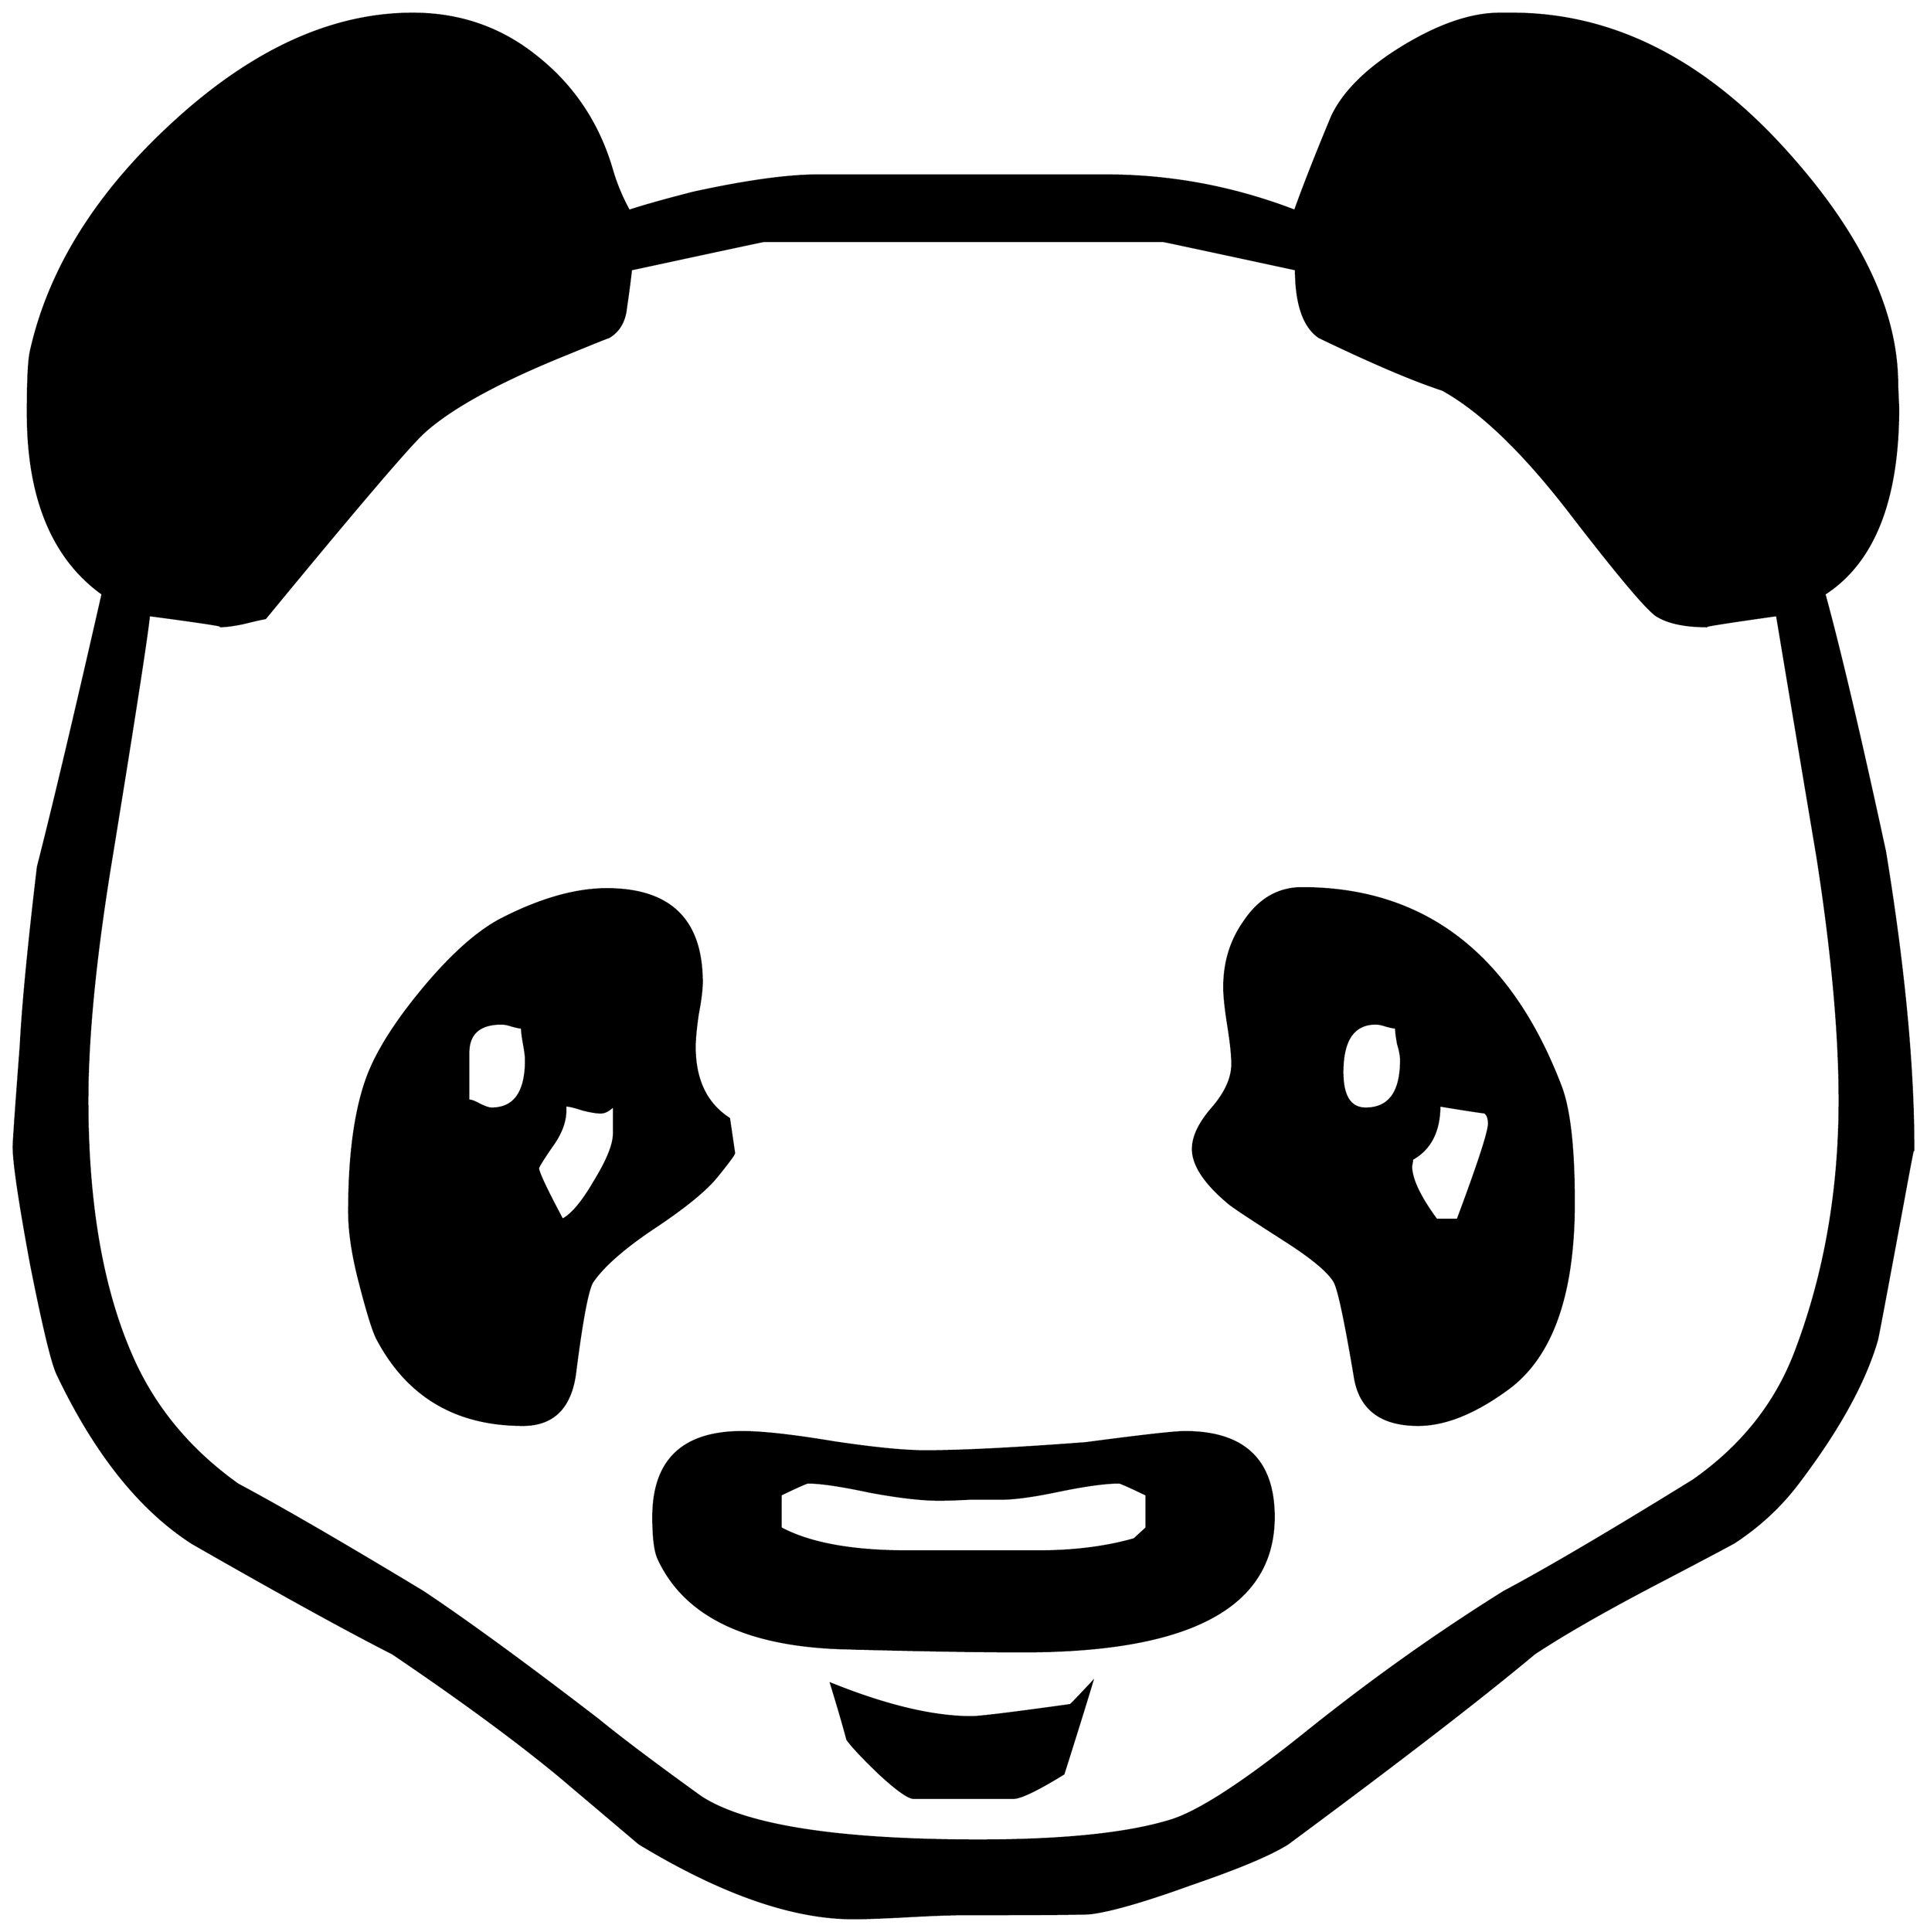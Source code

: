 


\begin{tikzpicture}[y=0.80pt, x=0.80pt, yscale=-1.0, xscale=1.0, inner sep=0pt, outer sep=0pt]
\begin{scope}[shift={(100.0,1715.0)},nonzero rule]
  \path[draw=.,fill=.,line width=1.600pt] (1962.0,-410.0) ..
    controls (1962.0,-412.0) and (1959.667,-400.333) ..
    (1955.0,-375.0) .. controls (1936.333,-274.333) and
    (1926.667,-223.0) .. (1926.0,-221.0) .. controls
    (1914.0,-179.667) and (1888.333,-133.0) .. (1849.0,-81.0) ..
    controls (1831.667,-57.667) and (1810.333,-37.667) .. (1785.0,-21.0)
    .. controls (1781.667,-19.0) and (1759.667,-7.333) ..
    (1719.0,14.0) .. controls (1662.333,43.333) and (1618.333,68.333) ..
    (1587.0,89.0) .. controls (1534.333,133.0) and (1453.0,195.667)
    .. (1343.0,277.0) .. controls (1326.333,287.667) and
    (1294.667,301.0) .. (1248.0,317.0) .. controls (1202.0,333.667)
    and (1168.667,343.333) .. (1148.0,346.0) .. controls
    (1142.667,346.667) and (1100.667,347.0) .. (1022.0,347.0) ..
    controls (1010.0,347.0) and (991.667,347.667) .. (967.0,349.0)
    .. controls (943.0,350.333) and (925.0,351.0) .. (913.0,351.0)
    .. controls (853.0,351.0) and (782.333,326.333) .. (701.0,277.0)
    .. controls (683.667,262.333) and (657.667,240.333) .. (623.0,211.0)
    .. controls (580.333,175.667) and (525.0,135.0) .. (457.0,89.0)
    .. controls (412.333,66.333) and (346.333,30.0) .. (259.0,-20.0)
    .. controls (207.0,-53.333) and (162.333,-109.333) ..
    (125.0,-188.0) .. controls (119.667,-200.0) and (111.0,-236.333)
    .. (99.0,-297.0) .. controls (87.667,-358.333) and (82.0,-396.667)
    .. (82.0,-412.0) .. controls (82.0,-417.333) and (84.333,-450.667)
    .. (89.0,-512.0) .. controls (91.0,-551.333) and (96.667,-610.333)
    .. (106.0,-689.0) .. controls (121.333,-749.0) and
    (142.667,-839.0) .. (170.0,-959.0) .. controls (120.667,-994.333)
    and (96.0,-1054.0) .. (96.0,-1138.0) .. controls
    (96.0,-1170.0) and (97.0,-1190.333) .. (99.0,-1199.0) ..
    controls (117.0,-1279.667) and (163.667,-1354.667) ..
    (239.0,-1424.0) .. controls (317.667,-1496.667) and
    (397.0,-1533.0) .. (477.0,-1533.0) .. controls
    (523.667,-1533.0) and (564.667,-1518.667) .. (600.0,-1490.0) ..
    controls (636.0,-1461.333) and (660.667,-1424.333) ..
    (674.0,-1379.0) .. controls (678.0,-1365.0) and
    (683.667,-1351.333) .. (691.0,-1338.0) .. controls
    (705.0,-1342.667) and (726.333,-1348.667) .. (755.0,-1356.0) ..
    controls (807.0,-1367.333) and (848.0,-1373.0) ..
    (878.0,-1373.0) -- (1163.0,-1373.0) .. controls
    (1227.0,-1373.0) and (1289.333,-1361.333) .. (1350.0,-1338.0) ..
    controls (1359.333,-1364.0) and (1371.667,-1395.333) ..
    (1387.0,-1432.0) .. controls (1399.0,-1456.667) and
    (1422.667,-1479.667) .. (1458.0,-1501.0) .. controls
    (1493.333,-1522.333) and (1525.0,-1533.0) .. (1553.0,-1533.0) --
    (1567.0,-1533.0) .. controls (1664.333,-1532.333) and
    (1753.333,-1487.667) .. (1834.0,-1399.0) .. controls
    (1908.667,-1317.0) and (1946.0,-1239.333) .. (1946.0,-1166.0) --
    (1947.0,-1143.0) .. controls (1947.0,-1051.667) and
    (1922.667,-990.333) .. (1874.0,-959.0) .. controls
    (1889.333,-903.0) and (1909.333,-818.0) .. (1934.0,-704.0) ..
    controls (1952.667,-590.0) and (1962.0,-492.0) ..
    (1962.0,-410.0) -- cycle(1889.0,-458.0) .. controls
    (1889.0,-524.667) and (1881.667,-605.0) .. (1867.0,-699.0) ..
    controls (1853.667,-778.333) and (1840.333,-858.0) ..
    (1827.0,-938.0) .. controls (1775.0,-930.667) and
    (1752.0,-927.0) .. (1758.0,-927.0) .. controls
    (1736.667,-927.0) and (1720.333,-930.333) .. (1709.0,-937.0) ..
    controls (1700.333,-941.667) and (1672.333,-974.667) ..
    (1625.0,-1036.0) .. controls (1577.667,-1098.0) and
    (1534.667,-1139.667) .. (1496.0,-1161.0) .. controls
    (1467.333,-1170.333) and (1426.667,-1187.667) .. (1374.0,-1213.0) ..
    controls (1359.333,-1223.0) and (1351.667,-1244.0) ..
    (1351.0,-1276.0) -- (1351.0,-1280.0) .. controls
    (1264.333,-1298.667) and (1220.667,-1308.0) .. (1220.0,-1308.0) --
    (824.0,-1308.0) .. controls (823.333,-1308.0) and
    (779.667,-1298.667) .. (693.0,-1280.0) .. controls
    (691.667,-1268.0) and (690.0,-1255.333) .. (688.0,-1242.0) ..
    controls (686.667,-1228.667) and (681.0,-1219.0) ..
    (671.0,-1213.0) .. controls (670.333,-1213.0) and
    (657.0,-1207.667) .. (631.0,-1197.0) .. controls
    (563.0,-1169.667) and (515.333,-1143.667) .. (488.0,-1119.0) ..
    controls (473.333,-1105.667) and (421.0,-1044.333) ..
    (331.0,-935.0) .. controls (327.0,-934.333) and (319.667,-932.667)
    .. (309.0,-930.0) .. controls (299.0,-928.0) and
    (291.333,-927.0) .. (286.0,-927.0) .. controls (294.667,-927.0)
    and (271.333,-930.667) .. (216.0,-938.0) .. controls
    (214.0,-918.0) and (201.667,-838.333) .. (179.0,-699.0) ..
    controls (163.0,-602.333) and (155.0,-522.0) .. (155.0,-458.0)
    .. controls (155.0,-356.667) and (169.333,-273.0) ..
    (198.0,-207.0) .. controls (220.0,-155.667) and (255.333,-112.667)
    .. (304.0,-78.0) .. controls (345.333,-56.0) and (406.333,-20.667)
    .. (487.0,28.0) .. controls (531.0,57.333) and (589.0,99.667) ..
    (661.0,155.0) .. controls (683.0,173.0) and (716.667,198.333) ..
    (762.0,231.0) .. controls (806.0,259.667) and (897.667,274.0) ..
    (1037.0,274.0) .. controls (1121.667,274.0) and (1185.333,267.333)
    .. (1228.0,254.0) .. controls (1255.333,245.333) and
    (1299.0,217.0) .. (1359.0,169.0) .. controls (1423.667,117.0)
    and (1489.667,70.0) .. (1557.0,28.0) .. controls (1599.667,5.333)
    and (1662.0,-31.333) .. (1744.0,-82.0) .. controls
    (1792.667,-116.0) and (1826.667,-159.0) .. (1846.0,-211.0) ..
    controls (1874.667,-287.0) and (1889.0,-369.333) ..
    (1889.0,-458.0) -- cycle(1626.0,-357.0) .. controls
    (1626.0,-266.333) and (1604.333,-205.0) .. (1561.0,-173.0) ..
    controls (1528.333,-149.0) and (1498.667,-137.0) ..
    (1472.0,-137.0) .. controls (1434.667,-137.0) and
    (1413.667,-153.333) .. (1409.0,-186.0) .. controls
    (1399.667,-241.333) and (1393.0,-272.333) .. (1389.0,-279.0) ..
    controls (1383.0,-289.0) and (1367.0,-302.333) ..
    (1341.0,-319.0) .. controls (1307.667,-340.333) and
    (1289.0,-352.667) .. (1285.0,-356.0) .. controls
    (1261.0,-376.0) and (1249.0,-394.0) .. (1249.0,-410.0) ..
    controls (1249.0,-422.0) and (1255.333,-435.333) ..
    (1268.0,-450.0) .. controls (1281.333,-465.333) and
    (1288.0,-480.0) .. (1288.0,-494.0) .. controls
    (1288.0,-502.667) and (1286.667,-515.333) .. (1284.0,-532.0) ..
    controls (1281.333,-548.667) and (1280.0,-561.333) ..
    (1280.0,-570.0) .. controls (1280.0,-594.667) and
    (1286.667,-616.333) .. (1300.0,-635.0) .. controls
    (1314.667,-657.0) and (1333.667,-668.0) .. (1357.0,-668.0) ..
    controls (1477.667,-668.0) and (1563.0,-602.667) ..
    (1613.0,-472.0) .. controls (1621.667,-449.333) and
    (1626.0,-411.0) .. (1626.0,-357.0) -- cycle(1329.0,-46.0) ..
    controls (1329.0,42.667) and (1246.333,87.0) .. (1081.0,87.0) ..
    controls (1035.667,87.0) and (976.667,86.0) .. (904.0,84.0) ..
    controls (807.333,81.333) and (746.0,51.667) .. (720.0,-5.0) ..
    controls (716.667,-12.333) and (715.0,-26.0) .. (715.0,-46.0) ..
    controls (715.0,-102.0) and (744.333,-130.0) .. (803.0,-130.0)
    .. controls (823.0,-130.0) and (853.0,-126.667) ..
    (893.0,-120.0) .. controls (933.0,-114.0) and (963.333,-111.0)
    .. (984.0,-111.0) .. controls (1019.333,-111.0) and
    (1072.333,-113.667) .. (1143.0,-119.0) .. controls
    (1198.333,-126.333) and (1231.0,-130.0) .. (1241.0,-130.0) ..
    controls (1299.667,-130.0) and (1329.0,-102.0) ..
    (1329.0,-46.0) -- cycle(795.0,-406.0) .. controls
    (795.0,-404.667) and (789.333,-397.0) .. (778.0,-383.0) ..
    controls (766.667,-369.0) and (745.333,-351.667) .. (714.0,-331.0)
    .. controls (685.333,-311.667) and (665.667,-294.333) ..
    (655.0,-279.0) .. controls (650.333,-272.333) and (644.667,-243.0)
    .. (638.0,-191.0) .. controls (634.0,-155.0) and
    (616.667,-137.0) .. (586.0,-137.0) .. controls (520.0,-137.0)
    and (472.0,-165.333) .. (442.0,-222.0) .. controls
    (438.0,-229.333) and (432.0,-248.667) .. (424.0,-280.0) ..
    controls (417.333,-306.0) and (414.0,-328.667) .. (414.0,-348.0)
    .. controls (414.0,-400.667) and (419.333,-443.0) ..
    (430.0,-475.0) .. controls (438.667,-501.667) and (457.667,-532.667)
    .. (487.0,-568.0) .. controls (516.333,-603.333) and
    (543.333,-627.0) .. (568.0,-639.0) .. controls (605.333,-657.667)
    and (639.0,-667.0) .. (669.0,-667.0) .. controls
    (731.667,-667.0) and (763.0,-636.333) .. (763.0,-575.0) ..
    controls (763.0,-567.667) and (761.667,-557.0) .. (759.0,-543.0)
    .. controls (757.0,-529.0) and (756.0,-518.333) ..
    (756.0,-511.0) .. controls (756.0,-478.333) and (767.333,-454.667)
    .. (790.0,-440.0) .. controls (793.333,-417.333) and
    (795.0,-406.0) .. (795.0,-406.0) -- cycle(1149.0,118.0) ..
    controls (1143.0,138.0) and (1133.667,168.0) .. (1121.0,208.0)
    .. controls (1095.0,224.0) and (1078.333,232.0) ..
    (1071.0,232.0) -- (973.0,232.0) .. controls (967.667,232.0)
    and (956.333,224.0) .. (939.0,208.0) .. controls (922.333,192.0)
    and (911.667,180.667) .. (907.0,174.0) .. controls (903.667,161.333)
    and (898.333,143.0) .. (891.0,119.0) .. controls (945.667,141.0)
    and (992.0,152.0) .. (1030.0,152.0) .. controls
    (1038.0,152.0) and (1070.667,148.0) .. (1128.0,140.0) ..
    controls (1132.667,135.333) and (1139.667,128.0) .. (1149.0,118.0)
    -- cycle(1455.0,-498.0) .. controls (1455.0,-502.0) and
    (1454.0,-507.333) .. (1452.0,-514.0) .. controls
    (1450.667,-521.333) and (1450.0,-526.667) .. (1450.0,-530.0) ..
    controls (1448.0,-530.0) and (1444.667,-530.667) ..
    (1440.0,-532.0) .. controls (1436.0,-533.333) and
    (1432.667,-534.0) .. (1430.0,-534.0) .. controls
    (1408.0,-534.0) and (1397.0,-518.0) .. (1397.0,-486.0) ..
    controls (1397.0,-462.0) and (1404.667,-450.0) ..
    (1420.0,-450.0) .. controls (1443.333,-450.0) and
    (1455.0,-466.0) .. (1455.0,-498.0) -- cycle(1542.0,-435.0)
    .. controls (1542.0,-440.333) and (1540.667,-444.0) ..
    (1538.0,-446.0) .. controls (1528.0,-447.333) and
    (1513.0,-449.667) .. (1493.0,-453.0) .. controls
    (1493.0,-427.667) and (1484.0,-410.0) .. (1466.0,-400.0) ..
    controls (1466.0,-398.667) and (1465.667,-396.333) ..
    (1465.0,-393.0) .. controls (1465.0,-380.333) and
    (1473.333,-362.667) .. (1490.0,-340.0) -- (1511.0,-340.0) ..
    controls (1531.667,-395.333) and (1542.0,-427.0) ..
    (1542.0,-435.0) -- cycle(1203.0,-35.0) -- (1203.0,-68.0) ..
    controls (1186.333,-76.0) and (1177.333,-80.0) .. (1176.0,-80.0)
    .. controls (1162.667,-80.0) and (1143.0,-77.333) ..
    (1117.0,-72.0) .. controls (1091.667,-66.667) and (1072.333,-64.0)
    .. (1059.0,-64.0) .. controls (1052.333,-64.0) and
    (1042.0,-64.0) .. (1028.0,-64.0) .. controls (1014.667,-63.333)
    and (1004.667,-63.0) .. (998.0,-63.0) .. controls
    (980.667,-63.0) and (957.667,-65.667) .. (929.0,-71.0) .. controls
    (901.0,-77.0) and (880.667,-80.0) .. (868.0,-80.0) .. controls
    (866.667,-80.0) and (857.667,-76.0) .. (841.0,-68.0) --
    (841.0,-35.0) .. controls (869.667,-19.667) and (911.333,-12.0) ..
    (966.0,-12.0) -- (1096.0,-12.0) .. controls (1131.333,-12.0)
    and (1163.0,-16.0) .. (1191.0,-24.0) -- (1203.0,-35.0) --
    cycle(589.0,-498.0) .. controls (589.0,-501.333) and
    (588.333,-506.667) .. (587.0,-514.0) .. controls (585.667,-521.333)
    and (585.0,-526.667) .. (585.0,-530.0) .. controls
    (583.0,-530.0) and (579.667,-530.667) .. (575.0,-532.0) ..
    controls (571.0,-533.333) and (567.667,-534.0) .. (565.0,-534.0)
    .. controls (543.0,-534.0) and (532.0,-524.333) ..
    (532.0,-505.0) -- (532.0,-458.0) .. controls (534.667,-458.0)
    and (538.333,-456.667) .. (543.0,-454.0) .. controls
    (548.333,-451.333) and (552.333,-450.0) .. (555.0,-450.0) ..
    controls (577.667,-450.0) and (589.0,-466.0) .. (589.0,-498.0)
    -- cycle(676.0,-425.0) -- (676.0,-453.0) .. controls
    (671.333,-448.333) and (667.0,-446.0) .. (663.0,-446.0) ..
    controls (659.0,-446.0) and (653.0,-447.0) .. (645.0,-449.0)
    .. controls (637.0,-451.667) and (631.333,-453.0) ..
    (628.0,-453.0) -- (628.0,-448.0) .. controls (628.0,-436.667)
    and (623.333,-424.667) .. (614.0,-412.0) .. controls
    (605.333,-399.333) and (601.0,-392.333) .. (601.0,-391.0) ..
    controls (601.0,-387.0) and (609.0,-370.0) .. (625.0,-340.0)
    .. controls (634.333,-344.667) and (645.0,-357.333) ..
    (657.0,-378.0) .. controls (669.667,-398.667) and (676.0,-414.333)
    .. (676.0,-425.0) -- cycle;
\end{scope}

\end{tikzpicture}

